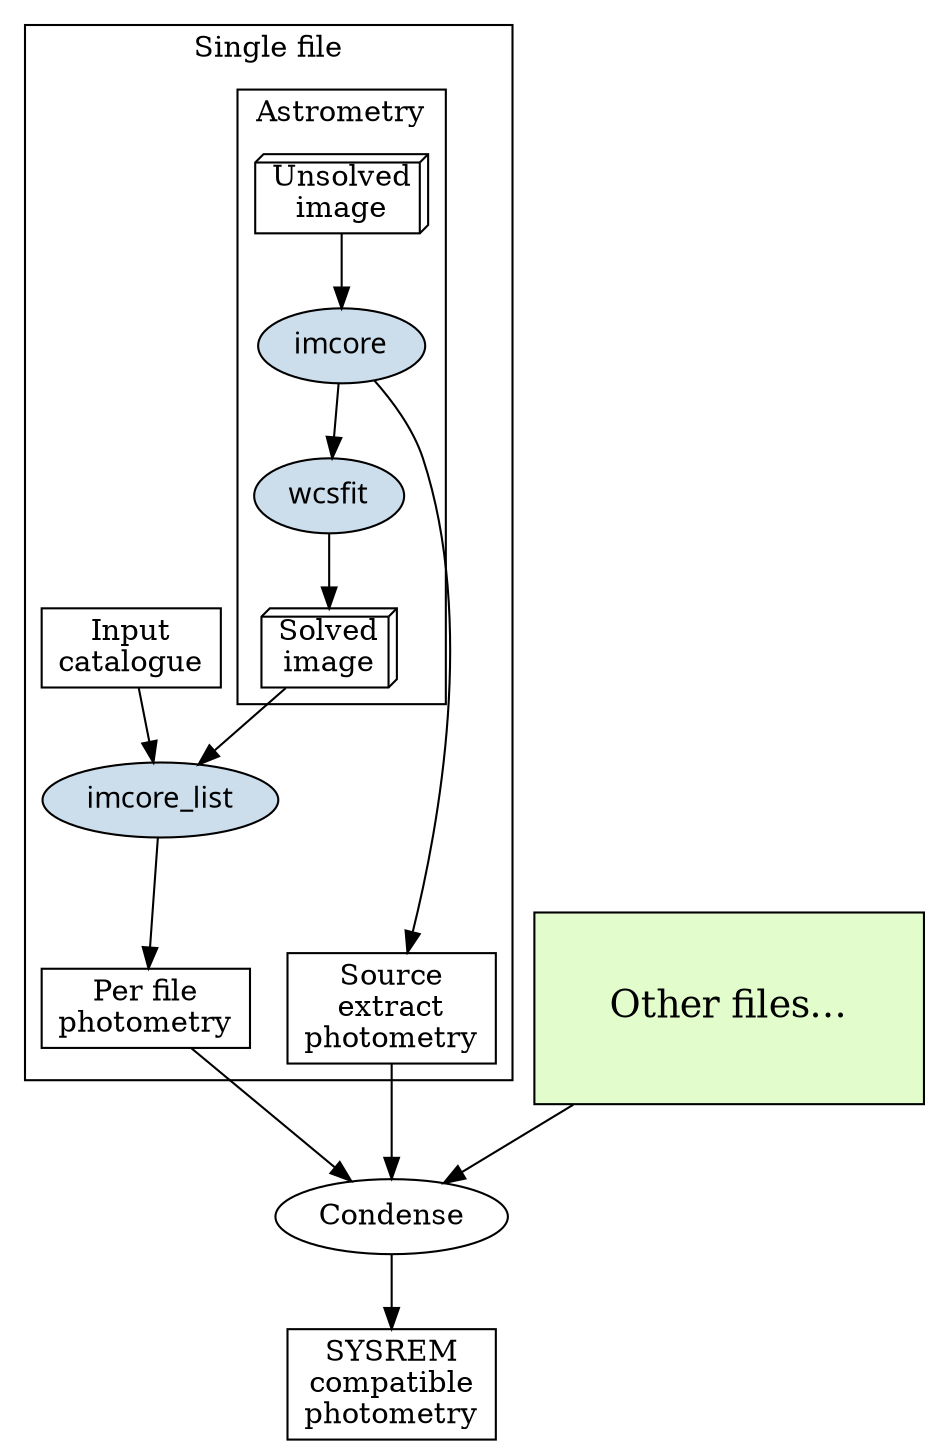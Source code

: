 digraph G {
    compound=true;

    node [shape="box"];
    sysrem_compatible_photometry [label="SYSREM\ncompatible\nphotometry"];

    node [shape="ellipse"];
    condense [label="Condense"];

    subgraph cluster1 {
        label="Single file";

        /* Astrometry */
        subgraph cluster0 {
            label = "Astrometry";

            /* Images */
            node [shape="box3d"];
            unsolved_image [label="Unsolved\nimage"];
            solved_image [label="Solved\nimage"];

            /* processes */
            node [shape="ellipse"];
            imcore [fontname="menlo", fillcolor="#ccddeb", style="filled"];
            wcsfit [fontname="menlo", fillcolor="#ccddeb", style="filled"];
            unsolved_image -> imcore -> wcsfit -> solved_image;

        }

        /* data sources */
        node [shape="box"];
        per_file_photometry [label="Per file\nphotometry"];
        input_catalogue [label="Input\ncatalogue"];
        source_extract_photometry [label="Source\nextract\nphotometry"];

        /* processes */
        node [shape="ellipse"];
        imcore_list [fontname="menlo", fillcolor="#ccddeb", style="filled"];

        /* Links */

        solved_image -> imcore_list;
        input_catalogue -> imcore_list;
        imcore_list -> per_file_photometry;
        imcore -> source_extract_photometry;

        { rank=same; per_file_photometry; source_extract_photometry; }
    }

    per_file_photometry -> condense;
    source_extract_photometry -> condense;
    condense -> sysrem_compatible_photometry;

    node [shape="box", margin=0.5, fontsize=18, style="filled", fillcolor="#e2fccc"];
    "Other files..." -> condense;
}
